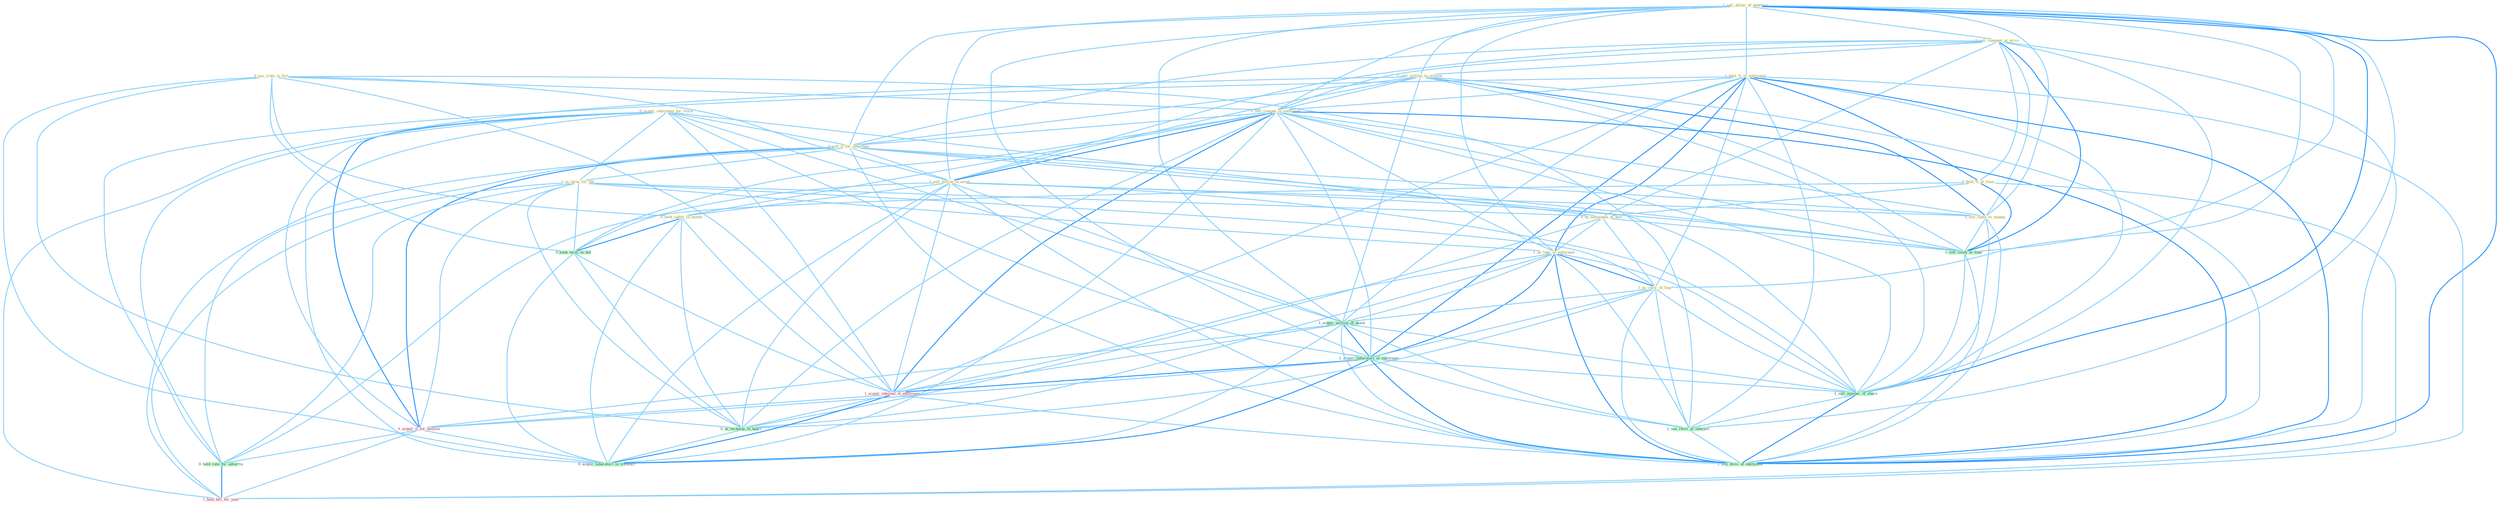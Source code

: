 Graph G{ 
    node
    [shape=polygon,style=filled,width=.5,height=.06,color="#BDFCC9",fixedsize=true,fontsize=4,
    fontcolor="#2f4f4f"];
    {node
    [color="#ffffe0", fontcolor="#8b7d6b"] "0_see_ironi_in_fact " "0_acquir_entitynam_for_stock " "1_sell_dollar_of_debentur " "0_sell_compani_at_price " "1_hold_%_of_entitynam " "1_sell_million_to_million " "0_sell_comput_in_entitynam " "0_sell_it_for_othernum " "1_sell_billion_in_asset " "0_hold_%_at_time " "1_us_term_for_the " "0_us_entitynam_at_half " "0_seek_safeti_in_month " "1_us_logo_of_entitynam " "0_sell_stake_to_manag " "1_us_color_of_flag "}
{node [color="#fff0f5", fontcolor="#b22222"] "1_acquir_interest_in_entitynam " "0_acquir_it_for_million " "1_hold_bill_for_year "}
edge [color="#B0E2FF"];

	"0_see_ironi_in_fact " -- "0_sell_comput_in_entitynam " [w="1", color="#87cefa" ];
	"0_see_ironi_in_fact " -- "1_sell_billion_in_asset " [w="1", color="#87cefa" ];
	"0_see_ironi_in_fact " -- "0_seek_safeti_in_month " [w="1", color="#87cefa" ];
	"0_see_ironi_in_fact " -- "0_seek_term_in_bid " [w="1", color="#87cefa" ];
	"0_see_ironi_in_fact " -- "1_acquir_interest_in_entitynam " [w="1", color="#87cefa" ];
	"0_see_ironi_in_fact " -- "0_us_techniqu_in_heart " [w="1", color="#87cefa" ];
	"0_see_ironi_in_fact " -- "0_acquir_laboratori_in_transact " [w="1", color="#87cefa" ];
	"0_see_ironi_in_fact " -- "1_see_reviv_of_interest " [w="1", color="#87cefa" ];
	"0_acquir_entitynam_for_stock " -- "0_sell_it_for_othernum " [w="1", color="#87cefa" ];
	"0_acquir_entitynam_for_stock " -- "1_us_term_for_the " [w="1", color="#87cefa" ];
	"0_acquir_entitynam_for_stock " -- "0_us_entitynam_at_half " [w="1", color="#87cefa" ];
	"0_acquir_entitynam_for_stock " -- "1_acquir_million_of_asset " [w="1", color="#87cefa" ];
	"0_acquir_entitynam_for_stock " -- "1_acquir_laboratori_of_entitynam " [w="1", color="#87cefa" ];
	"0_acquir_entitynam_for_stock " -- "1_acquir_interest_in_entitynam " [w="1", color="#87cefa" ];
	"0_acquir_entitynam_for_stock " -- "0_acquir_it_for_million " [w="2", color="#1e90ff" , len=0.8];
	"0_acquir_entitynam_for_stock " -- "0_hold_rate_for_advertis " [w="1", color="#87cefa" ];
	"0_acquir_entitynam_for_stock " -- "0_acquir_laboratori_in_transact " [w="1", color="#87cefa" ];
	"0_acquir_entitynam_for_stock " -- "1_hold_bill_for_year " [w="1", color="#87cefa" ];
	"1_sell_dollar_of_debentur " -- "0_sell_compani_at_price " [w="1", color="#87cefa" ];
	"1_sell_dollar_of_debentur " -- "1_hold_%_of_entitynam " [w="1", color="#87cefa" ];
	"1_sell_dollar_of_debentur " -- "1_sell_million_to_million " [w="1", color="#87cefa" ];
	"1_sell_dollar_of_debentur " -- "0_sell_comput_in_entitynam " [w="1", color="#87cefa" ];
	"1_sell_dollar_of_debentur " -- "0_sell_it_for_othernum " [w="1", color="#87cefa" ];
	"1_sell_dollar_of_debentur " -- "1_sell_billion_in_asset " [w="1", color="#87cefa" ];
	"1_sell_dollar_of_debentur " -- "1_us_logo_of_entitynam " [w="1", color="#87cefa" ];
	"1_sell_dollar_of_debentur " -- "0_sell_stake_to_manag " [w="1", color="#87cefa" ];
	"1_sell_dollar_of_debentur " -- "1_us_color_of_flag " [w="1", color="#87cefa" ];
	"1_sell_dollar_of_debentur " -- "1_acquir_million_of_asset " [w="1", color="#87cefa" ];
	"1_sell_dollar_of_debentur " -- "1_acquir_laboratori_of_entitynam " [w="1", color="#87cefa" ];
	"1_sell_dollar_of_debentur " -- "0_sell_stock_at_time " [w="1", color="#87cefa" ];
	"1_sell_dollar_of_debentur " -- "1_sell_number_of_share " [w="2", color="#1e90ff" , len=0.8];
	"1_sell_dollar_of_debentur " -- "1_see_reviv_of_interest " [w="1", color="#87cefa" ];
	"1_sell_dollar_of_debentur " -- "1_sell_divis_of_entitynam " [w="2", color="#1e90ff" , len=0.8];
	"0_sell_compani_at_price " -- "1_sell_million_to_million " [w="1", color="#87cefa" ];
	"0_sell_compani_at_price " -- "0_sell_comput_in_entitynam " [w="1", color="#87cefa" ];
	"0_sell_compani_at_price " -- "0_sell_it_for_othernum " [w="1", color="#87cefa" ];
	"0_sell_compani_at_price " -- "1_sell_billion_in_asset " [w="1", color="#87cefa" ];
	"0_sell_compani_at_price " -- "0_hold_%_at_time " [w="1", color="#87cefa" ];
	"0_sell_compani_at_price " -- "0_us_entitynam_at_half " [w="1", color="#87cefa" ];
	"0_sell_compani_at_price " -- "0_sell_stake_to_manag " [w="1", color="#87cefa" ];
	"0_sell_compani_at_price " -- "0_sell_stock_at_time " [w="2", color="#1e90ff" , len=0.8];
	"0_sell_compani_at_price " -- "1_sell_number_of_share " [w="1", color="#87cefa" ];
	"0_sell_compani_at_price " -- "1_sell_divis_of_entitynam " [w="1", color="#87cefa" ];
	"1_hold_%_of_entitynam " -- "0_sell_comput_in_entitynam " [w="1", color="#87cefa" ];
	"1_hold_%_of_entitynam " -- "0_hold_%_at_time " [w="2", color="#1e90ff" , len=0.8];
	"1_hold_%_of_entitynam " -- "1_us_logo_of_entitynam " [w="2", color="#1e90ff" , len=0.8];
	"1_hold_%_of_entitynam " -- "1_us_color_of_flag " [w="1", color="#87cefa" ];
	"1_hold_%_of_entitynam " -- "1_acquir_million_of_asset " [w="1", color="#87cefa" ];
	"1_hold_%_of_entitynam " -- "1_acquir_laboratori_of_entitynam " [w="2", color="#1e90ff" , len=0.8];
	"1_hold_%_of_entitynam " -- "1_acquir_interest_in_entitynam " [w="1", color="#87cefa" ];
	"1_hold_%_of_entitynam " -- "0_hold_rate_for_advertis " [w="1", color="#87cefa" ];
	"1_hold_%_of_entitynam " -- "1_sell_number_of_share " [w="1", color="#87cefa" ];
	"1_hold_%_of_entitynam " -- "1_see_reviv_of_interest " [w="1", color="#87cefa" ];
	"1_hold_%_of_entitynam " -- "1_hold_bill_for_year " [w="1", color="#87cefa" ];
	"1_hold_%_of_entitynam " -- "1_sell_divis_of_entitynam " [w="2", color="#1e90ff" , len=0.8];
	"1_sell_million_to_million " -- "0_sell_comput_in_entitynam " [w="1", color="#87cefa" ];
	"1_sell_million_to_million " -- "0_sell_it_for_othernum " [w="1", color="#87cefa" ];
	"1_sell_million_to_million " -- "1_sell_billion_in_asset " [w="1", color="#87cefa" ];
	"1_sell_million_to_million " -- "0_sell_stake_to_manag " [w="2", color="#1e90ff" , len=0.8];
	"1_sell_million_to_million " -- "1_acquir_million_of_asset " [w="1", color="#87cefa" ];
	"1_sell_million_to_million " -- "0_acquir_it_for_million " [w="1", color="#87cefa" ];
	"1_sell_million_to_million " -- "0_sell_stock_at_time " [w="1", color="#87cefa" ];
	"1_sell_million_to_million " -- "1_sell_number_of_share " [w="1", color="#87cefa" ];
	"1_sell_million_to_million " -- "1_sell_divis_of_entitynam " [w="1", color="#87cefa" ];
	"0_sell_comput_in_entitynam " -- "0_sell_it_for_othernum " [w="1", color="#87cefa" ];
	"0_sell_comput_in_entitynam " -- "1_sell_billion_in_asset " [w="2", color="#1e90ff" , len=0.8];
	"0_sell_comput_in_entitynam " -- "0_seek_safeti_in_month " [w="1", color="#87cefa" ];
	"0_sell_comput_in_entitynam " -- "1_us_logo_of_entitynam " [w="1", color="#87cefa" ];
	"0_sell_comput_in_entitynam " -- "0_sell_stake_to_manag " [w="1", color="#87cefa" ];
	"0_sell_comput_in_entitynam " -- "1_acquir_laboratori_of_entitynam " [w="1", color="#87cefa" ];
	"0_sell_comput_in_entitynam " -- "0_seek_term_in_bid " [w="1", color="#87cefa" ];
	"0_sell_comput_in_entitynam " -- "1_acquir_interest_in_entitynam " [w="2", color="#1e90ff" , len=0.8];
	"0_sell_comput_in_entitynam " -- "0_us_techniqu_in_heart " [w="1", color="#87cefa" ];
	"0_sell_comput_in_entitynam " -- "0_acquir_laboratori_in_transact " [w="1", color="#87cefa" ];
	"0_sell_comput_in_entitynam " -- "0_sell_stock_at_time " [w="1", color="#87cefa" ];
	"0_sell_comput_in_entitynam " -- "1_sell_number_of_share " [w="1", color="#87cefa" ];
	"0_sell_comput_in_entitynam " -- "1_sell_divis_of_entitynam " [w="2", color="#1e90ff" , len=0.8];
	"0_sell_it_for_othernum " -- "1_sell_billion_in_asset " [w="1", color="#87cefa" ];
	"0_sell_it_for_othernum " -- "1_us_term_for_the " [w="1", color="#87cefa" ];
	"0_sell_it_for_othernum " -- "0_sell_stake_to_manag " [w="1", color="#87cefa" ];
	"0_sell_it_for_othernum " -- "0_acquir_it_for_million " [w="2", color="#1e90ff" , len=0.8];
	"0_sell_it_for_othernum " -- "0_hold_rate_for_advertis " [w="1", color="#87cefa" ];
	"0_sell_it_for_othernum " -- "0_sell_stock_at_time " [w="1", color="#87cefa" ];
	"0_sell_it_for_othernum " -- "1_sell_number_of_share " [w="1", color="#87cefa" ];
	"0_sell_it_for_othernum " -- "1_hold_bill_for_year " [w="1", color="#87cefa" ];
	"0_sell_it_for_othernum " -- "1_sell_divis_of_entitynam " [w="1", color="#87cefa" ];
	"1_sell_billion_in_asset " -- "0_seek_safeti_in_month " [w="1", color="#87cefa" ];
	"1_sell_billion_in_asset " -- "0_sell_stake_to_manag " [w="1", color="#87cefa" ];
	"1_sell_billion_in_asset " -- "1_acquir_million_of_asset " [w="1", color="#87cefa" ];
	"1_sell_billion_in_asset " -- "0_seek_term_in_bid " [w="1", color="#87cefa" ];
	"1_sell_billion_in_asset " -- "1_acquir_interest_in_entitynam " [w="1", color="#87cefa" ];
	"1_sell_billion_in_asset " -- "0_us_techniqu_in_heart " [w="1", color="#87cefa" ];
	"1_sell_billion_in_asset " -- "0_acquir_laboratori_in_transact " [w="1", color="#87cefa" ];
	"1_sell_billion_in_asset " -- "0_sell_stock_at_time " [w="1", color="#87cefa" ];
	"1_sell_billion_in_asset " -- "1_sell_number_of_share " [w="1", color="#87cefa" ];
	"1_sell_billion_in_asset " -- "1_sell_divis_of_entitynam " [w="1", color="#87cefa" ];
	"0_hold_%_at_time " -- "0_us_entitynam_at_half " [w="1", color="#87cefa" ];
	"0_hold_%_at_time " -- "0_hold_rate_for_advertis " [w="1", color="#87cefa" ];
	"0_hold_%_at_time " -- "0_sell_stock_at_time " [w="2", color="#1e90ff" , len=0.8];
	"0_hold_%_at_time " -- "1_hold_bill_for_year " [w="1", color="#87cefa" ];
	"1_us_term_for_the " -- "0_us_entitynam_at_half " [w="1", color="#87cefa" ];
	"1_us_term_for_the " -- "1_us_logo_of_entitynam " [w="1", color="#87cefa" ];
	"1_us_term_for_the " -- "1_us_color_of_flag " [w="1", color="#87cefa" ];
	"1_us_term_for_the " -- "0_seek_term_in_bid " [w="1", color="#87cefa" ];
	"1_us_term_for_the " -- "0_us_techniqu_in_heart " [w="1", color="#87cefa" ];
	"1_us_term_for_the " -- "0_acquir_it_for_million " [w="1", color="#87cefa" ];
	"1_us_term_for_the " -- "0_hold_rate_for_advertis " [w="1", color="#87cefa" ];
	"1_us_term_for_the " -- "1_hold_bill_for_year " [w="1", color="#87cefa" ];
	"0_us_entitynam_at_half " -- "1_us_logo_of_entitynam " [w="1", color="#87cefa" ];
	"0_us_entitynam_at_half " -- "1_us_color_of_flag " [w="1", color="#87cefa" ];
	"0_us_entitynam_at_half " -- "0_us_techniqu_in_heart " [w="1", color="#87cefa" ];
	"0_us_entitynam_at_half " -- "0_sell_stock_at_time " [w="1", color="#87cefa" ];
	"0_seek_safeti_in_month " -- "0_seek_term_in_bid " [w="2", color="#1e90ff" , len=0.8];
	"0_seek_safeti_in_month " -- "1_acquir_interest_in_entitynam " [w="1", color="#87cefa" ];
	"0_seek_safeti_in_month " -- "0_us_techniqu_in_heart " [w="1", color="#87cefa" ];
	"0_seek_safeti_in_month " -- "0_acquir_laboratori_in_transact " [w="1", color="#87cefa" ];
	"1_us_logo_of_entitynam " -- "1_us_color_of_flag " [w="2", color="#1e90ff" , len=0.8];
	"1_us_logo_of_entitynam " -- "1_acquir_million_of_asset " [w="1", color="#87cefa" ];
	"1_us_logo_of_entitynam " -- "1_acquir_laboratori_of_entitynam " [w="2", color="#1e90ff" , len=0.8];
	"1_us_logo_of_entitynam " -- "1_acquir_interest_in_entitynam " [w="1", color="#87cefa" ];
	"1_us_logo_of_entitynam " -- "0_us_techniqu_in_heart " [w="1", color="#87cefa" ];
	"1_us_logo_of_entitynam " -- "1_sell_number_of_share " [w="1", color="#87cefa" ];
	"1_us_logo_of_entitynam " -- "1_see_reviv_of_interest " [w="1", color="#87cefa" ];
	"1_us_logo_of_entitynam " -- "1_sell_divis_of_entitynam " [w="2", color="#1e90ff" , len=0.8];
	"0_sell_stake_to_manag " -- "0_sell_stock_at_time " [w="1", color="#87cefa" ];
	"0_sell_stake_to_manag " -- "1_sell_number_of_share " [w="1", color="#87cefa" ];
	"0_sell_stake_to_manag " -- "1_sell_divis_of_entitynam " [w="1", color="#87cefa" ];
	"1_us_color_of_flag " -- "1_acquir_million_of_asset " [w="1", color="#87cefa" ];
	"1_us_color_of_flag " -- "1_acquir_laboratori_of_entitynam " [w="1", color="#87cefa" ];
	"1_us_color_of_flag " -- "0_us_techniqu_in_heart " [w="1", color="#87cefa" ];
	"1_us_color_of_flag " -- "1_sell_number_of_share " [w="1", color="#87cefa" ];
	"1_us_color_of_flag " -- "1_see_reviv_of_interest " [w="1", color="#87cefa" ];
	"1_us_color_of_flag " -- "1_sell_divis_of_entitynam " [w="1", color="#87cefa" ];
	"1_acquir_million_of_asset " -- "1_acquir_laboratori_of_entitynam " [w="2", color="#1e90ff" , len=0.8];
	"1_acquir_million_of_asset " -- "1_acquir_interest_in_entitynam " [w="1", color="#87cefa" ];
	"1_acquir_million_of_asset " -- "0_acquir_it_for_million " [w="1", color="#87cefa" ];
	"1_acquir_million_of_asset " -- "0_acquir_laboratori_in_transact " [w="1", color="#87cefa" ];
	"1_acquir_million_of_asset " -- "1_sell_number_of_share " [w="1", color="#87cefa" ];
	"1_acquir_million_of_asset " -- "1_see_reviv_of_interest " [w="1", color="#87cefa" ];
	"1_acquir_million_of_asset " -- "1_sell_divis_of_entitynam " [w="1", color="#87cefa" ];
	"1_acquir_laboratori_of_entitynam " -- "1_acquir_interest_in_entitynam " [w="2", color="#1e90ff" , len=0.8];
	"1_acquir_laboratori_of_entitynam " -- "0_acquir_it_for_million " [w="1", color="#87cefa" ];
	"1_acquir_laboratori_of_entitynam " -- "0_acquir_laboratori_in_transact " [w="2", color="#1e90ff" , len=0.8];
	"1_acquir_laboratori_of_entitynam " -- "1_sell_number_of_share " [w="1", color="#87cefa" ];
	"1_acquir_laboratori_of_entitynam " -- "1_see_reviv_of_interest " [w="1", color="#87cefa" ];
	"1_acquir_laboratori_of_entitynam " -- "1_sell_divis_of_entitynam " [w="2", color="#1e90ff" , len=0.8];
	"0_seek_term_in_bid " -- "1_acquir_interest_in_entitynam " [w="1", color="#87cefa" ];
	"0_seek_term_in_bid " -- "0_us_techniqu_in_heart " [w="1", color="#87cefa" ];
	"0_seek_term_in_bid " -- "0_acquir_laboratori_in_transact " [w="1", color="#87cefa" ];
	"1_acquir_interest_in_entitynam " -- "0_us_techniqu_in_heart " [w="1", color="#87cefa" ];
	"1_acquir_interest_in_entitynam " -- "0_acquir_it_for_million " [w="1", color="#87cefa" ];
	"1_acquir_interest_in_entitynam " -- "0_acquir_laboratori_in_transact " [w="2", color="#1e90ff" , len=0.8];
	"1_acquir_interest_in_entitynam " -- "1_sell_divis_of_entitynam " [w="1", color="#87cefa" ];
	"0_us_techniqu_in_heart " -- "0_acquir_laboratori_in_transact " [w="1", color="#87cefa" ];
	"0_acquir_it_for_million " -- "0_hold_rate_for_advertis " [w="1", color="#87cefa" ];
	"0_acquir_it_for_million " -- "0_acquir_laboratori_in_transact " [w="1", color="#87cefa" ];
	"0_acquir_it_for_million " -- "1_hold_bill_for_year " [w="1", color="#87cefa" ];
	"0_hold_rate_for_advertis " -- "1_hold_bill_for_year " [w="2", color="#1e90ff" , len=0.8];
	"0_sell_stock_at_time " -- "1_sell_number_of_share " [w="1", color="#87cefa" ];
	"0_sell_stock_at_time " -- "1_sell_divis_of_entitynam " [w="1", color="#87cefa" ];
	"1_sell_number_of_share " -- "1_see_reviv_of_interest " [w="1", color="#87cefa" ];
	"1_sell_number_of_share " -- "1_sell_divis_of_entitynam " [w="2", color="#1e90ff" , len=0.8];
	"1_see_reviv_of_interest " -- "1_sell_divis_of_entitynam " [w="1", color="#87cefa" ];
}